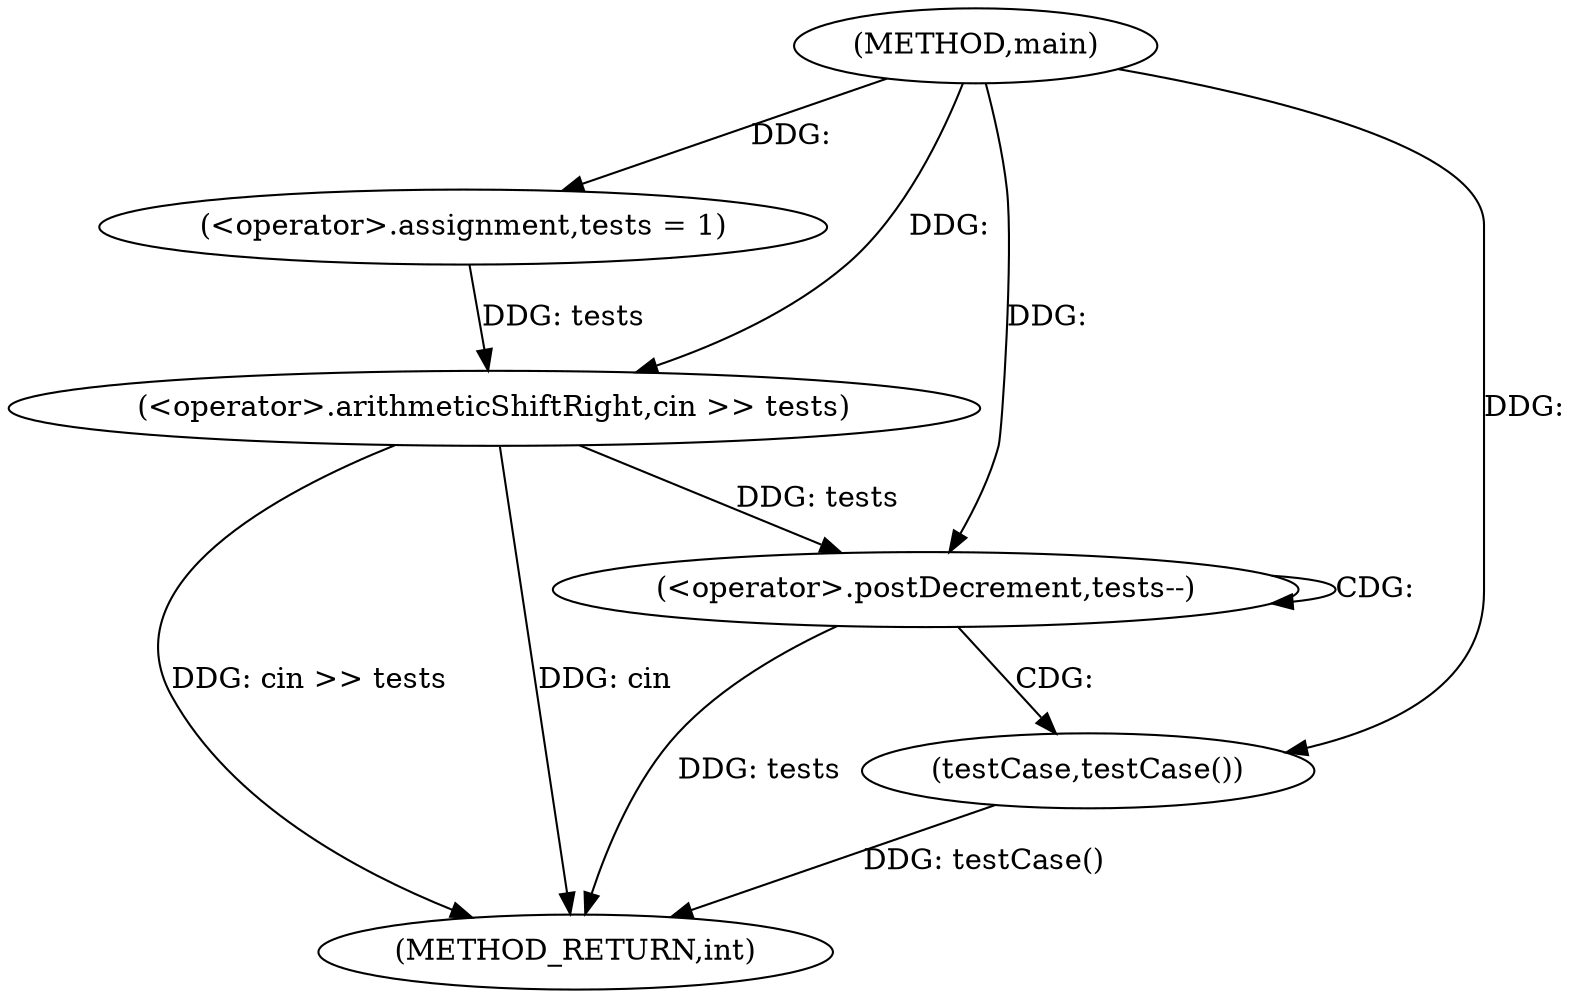 digraph "main" {  
"1000263" [label = "(METHOD,main)" ]
"1000276" [label = "(METHOD_RETURN,int)" ]
"1000266" [label = "(<operator>.assignment,tests = 1)" ]
"1000269" [label = "(<operator>.arithmeticShiftRight,cin >> tests)" ]
"1000273" [label = "(<operator>.postDecrement,tests--)" ]
"1000275" [label = "(testCase,testCase())" ]
  "1000269" -> "1000276"  [ label = "DDG: cin >> tests"] 
  "1000273" -> "1000276"  [ label = "DDG: tests"] 
  "1000275" -> "1000276"  [ label = "DDG: testCase()"] 
  "1000269" -> "1000276"  [ label = "DDG: cin"] 
  "1000263" -> "1000266"  [ label = "DDG: "] 
  "1000263" -> "1000269"  [ label = "DDG: "] 
  "1000266" -> "1000269"  [ label = "DDG: tests"] 
  "1000263" -> "1000275"  [ label = "DDG: "] 
  "1000269" -> "1000273"  [ label = "DDG: tests"] 
  "1000263" -> "1000273"  [ label = "DDG: "] 
  "1000273" -> "1000273"  [ label = "CDG: "] 
  "1000273" -> "1000275"  [ label = "CDG: "] 
}
